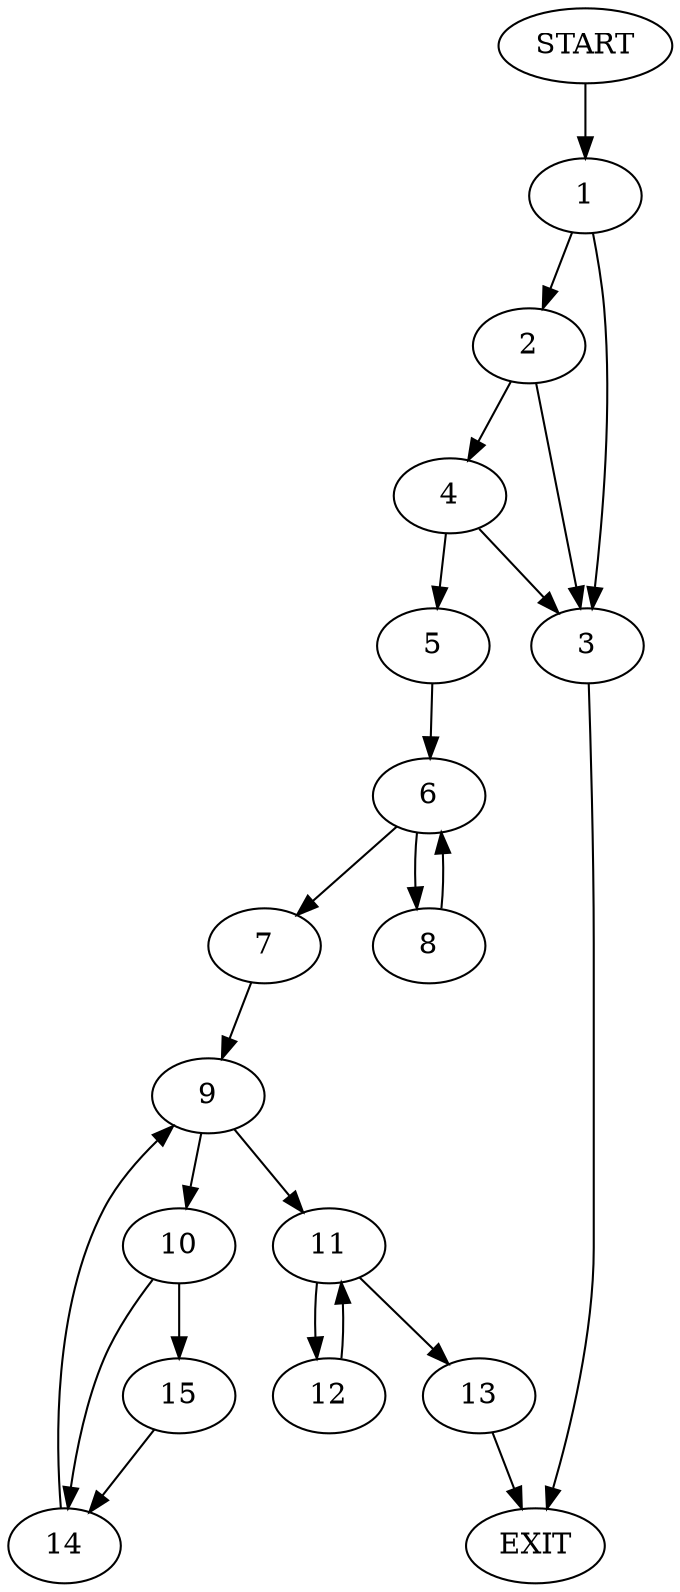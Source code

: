 digraph {
0 [label="START"]
16 [label="EXIT"]
0 -> 1
1 -> 2
1 -> 3
2 -> 3
2 -> 4
3 -> 16
4 -> 3
4 -> 5
5 -> 6
6 -> 7
6 -> 8
7 -> 9
8 -> 6
9 -> 10
9 -> 11
11 -> 12
11 -> 13
10 -> 14
10 -> 15
14 -> 9
15 -> 14
13 -> 16
12 -> 11
}
